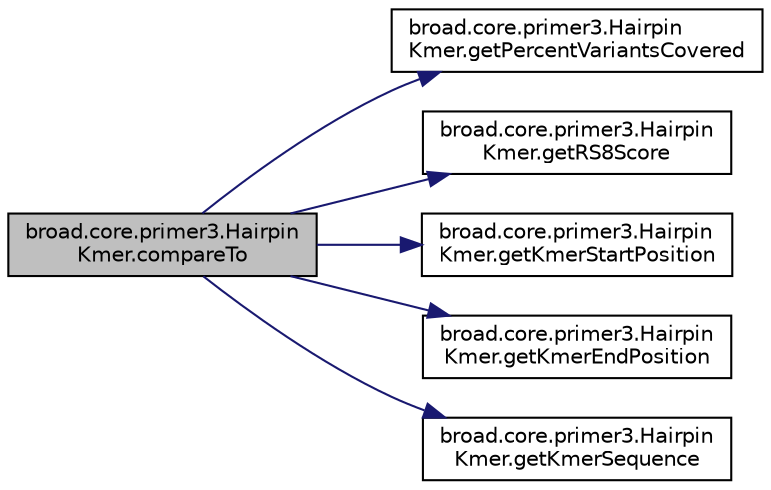 digraph "broad.core.primer3.HairpinKmer.compareTo"
{
  edge [fontname="Helvetica",fontsize="10",labelfontname="Helvetica",labelfontsize="10"];
  node [fontname="Helvetica",fontsize="10",shape=record];
  rankdir="LR";
  Node1 [label="broad.core.primer3.Hairpin\lKmer.compareTo",height=0.2,width=0.4,color="black", fillcolor="grey75", style="filled" fontcolor="black"];
  Node1 -> Node2 [color="midnightblue",fontsize="10",style="solid",fontname="Helvetica"];
  Node2 [label="broad.core.primer3.Hairpin\lKmer.getPercentVariantsCovered",height=0.2,width=0.4,color="black", fillcolor="white", style="filled",URL="$classbroad_1_1core_1_1primer3_1_1_hairpin_kmer.html#a2c34bc14ef01361fe29d89f287ba937e"];
  Node1 -> Node3 [color="midnightblue",fontsize="10",style="solid",fontname="Helvetica"];
  Node3 [label="broad.core.primer3.Hairpin\lKmer.getRS8Score",height=0.2,width=0.4,color="black", fillcolor="white", style="filled",URL="$classbroad_1_1core_1_1primer3_1_1_hairpin_kmer.html#a41cdc00d4ed4473e37c7ee28020e6680"];
  Node1 -> Node4 [color="midnightblue",fontsize="10",style="solid",fontname="Helvetica"];
  Node4 [label="broad.core.primer3.Hairpin\lKmer.getKmerStartPosition",height=0.2,width=0.4,color="black", fillcolor="white", style="filled",URL="$classbroad_1_1core_1_1primer3_1_1_hairpin_kmer.html#addcf0acb79aed88e1534f13b138856f4"];
  Node1 -> Node5 [color="midnightblue",fontsize="10",style="solid",fontname="Helvetica"];
  Node5 [label="broad.core.primer3.Hairpin\lKmer.getKmerEndPosition",height=0.2,width=0.4,color="black", fillcolor="white", style="filled",URL="$classbroad_1_1core_1_1primer3_1_1_hairpin_kmer.html#a698c1efd7c65b2a97fb22ee4ce3e8ba3"];
  Node1 -> Node6 [color="midnightblue",fontsize="10",style="solid",fontname="Helvetica"];
  Node6 [label="broad.core.primer3.Hairpin\lKmer.getKmerSequence",height=0.2,width=0.4,color="black", fillcolor="white", style="filled",URL="$classbroad_1_1core_1_1primer3_1_1_hairpin_kmer.html#a95de1ea0f84761e1ddd1550815d5d026"];
}
